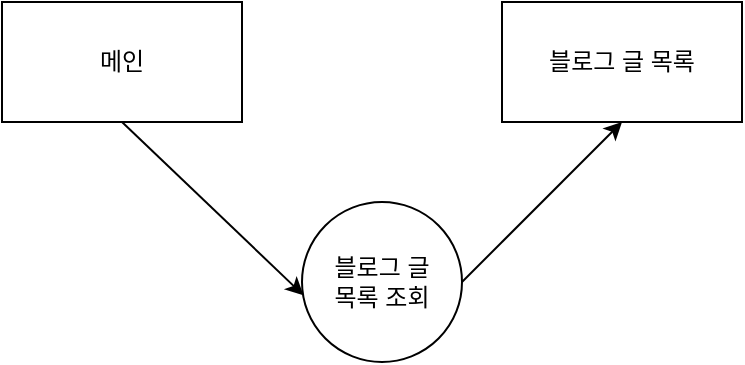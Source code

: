 <mxfile version="20.7.4" type="github"><diagram id="MY1LiLIPlrJ54WWhlX35" name="페이지-1"><mxGraphModel dx="683" dy="379" grid="1" gridSize="10" guides="1" tooltips="1" connect="1" arrows="1" fold="1" page="1" pageScale="1" pageWidth="827" pageHeight="1169" math="0" shadow="0"><root><mxCell id="0"/><mxCell id="1" parent="0"/><mxCell id="s9HX1IU633ItVYGYn2t1-1" value="메인" style="rounded=0;whiteSpace=wrap;html=1;" vertex="1" parent="1"><mxGeometry x="40" y="40" width="120" height="60" as="geometry"/></mxCell><mxCell id="s9HX1IU633ItVYGYn2t1-2" value="블로그 글 목록" style="rounded=0;whiteSpace=wrap;html=1;" vertex="1" parent="1"><mxGeometry x="290" y="40" width="120" height="60" as="geometry"/></mxCell><mxCell id="s9HX1IU633ItVYGYn2t1-3" value="" style="endArrow=classic;html=1;rounded=0;exitX=1;exitY=0.5;exitDx=0;exitDy=0;entryX=0.5;entryY=1;entryDx=0;entryDy=0;startArrow=none;" edge="1" parent="1" source="s9HX1IU633ItVYGYn2t1-4" target="s9HX1IU633ItVYGYn2t1-2"><mxGeometry width="50" height="50" relative="1" as="geometry"><mxPoint x="140" y="140" as="sourcePoint"/><mxPoint x="190" y="90" as="targetPoint"/></mxGeometry></mxCell><mxCell id="s9HX1IU633ItVYGYn2t1-4" value="블로그 글 &lt;br&gt;목록 조회" style="ellipse;whiteSpace=wrap;html=1;aspect=fixed;" vertex="1" parent="1"><mxGeometry x="190" y="140" width="80" height="80" as="geometry"/></mxCell><mxCell id="s9HX1IU633ItVYGYn2t1-6" value="" style="endArrow=classic;html=1;rounded=0;exitX=0.5;exitY=1;exitDx=0;exitDy=0;entryX=0.01;entryY=0.584;entryDx=0;entryDy=0;entryPerimeter=0;" edge="1" parent="1" source="s9HX1IU633ItVYGYn2t1-1" target="s9HX1IU633ItVYGYn2t1-4"><mxGeometry width="50" height="50" relative="1" as="geometry"><mxPoint x="280" y="230" as="sourcePoint"/><mxPoint x="330" y="180" as="targetPoint"/></mxGeometry></mxCell></root></mxGraphModel></diagram></mxfile>